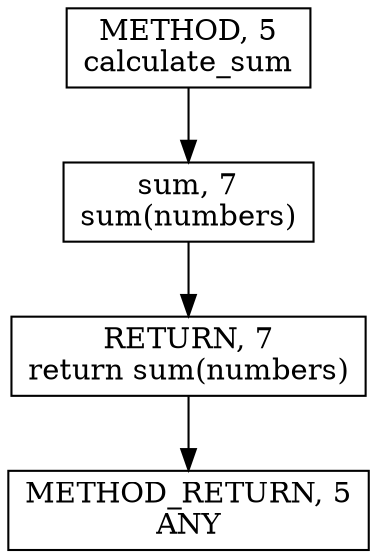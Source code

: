 digraph "calculate_sum" {  
node [shape="rect"];  
"146028888078" [label = <RETURN, 7<BR/>return sum(numbers)> ]
"30064771237" [label = <sum, 7<BR/>sum(numbers)> ]
"111669149717" [label = <METHOD, 5<BR/>calculate_sum> ]
"128849018901" [label = <METHOD_RETURN, 5<BR/>ANY> ]
  "146028888078" -> "128849018901" 
  "30064771237" -> "146028888078" 
  "111669149717" -> "30064771237" 
}
